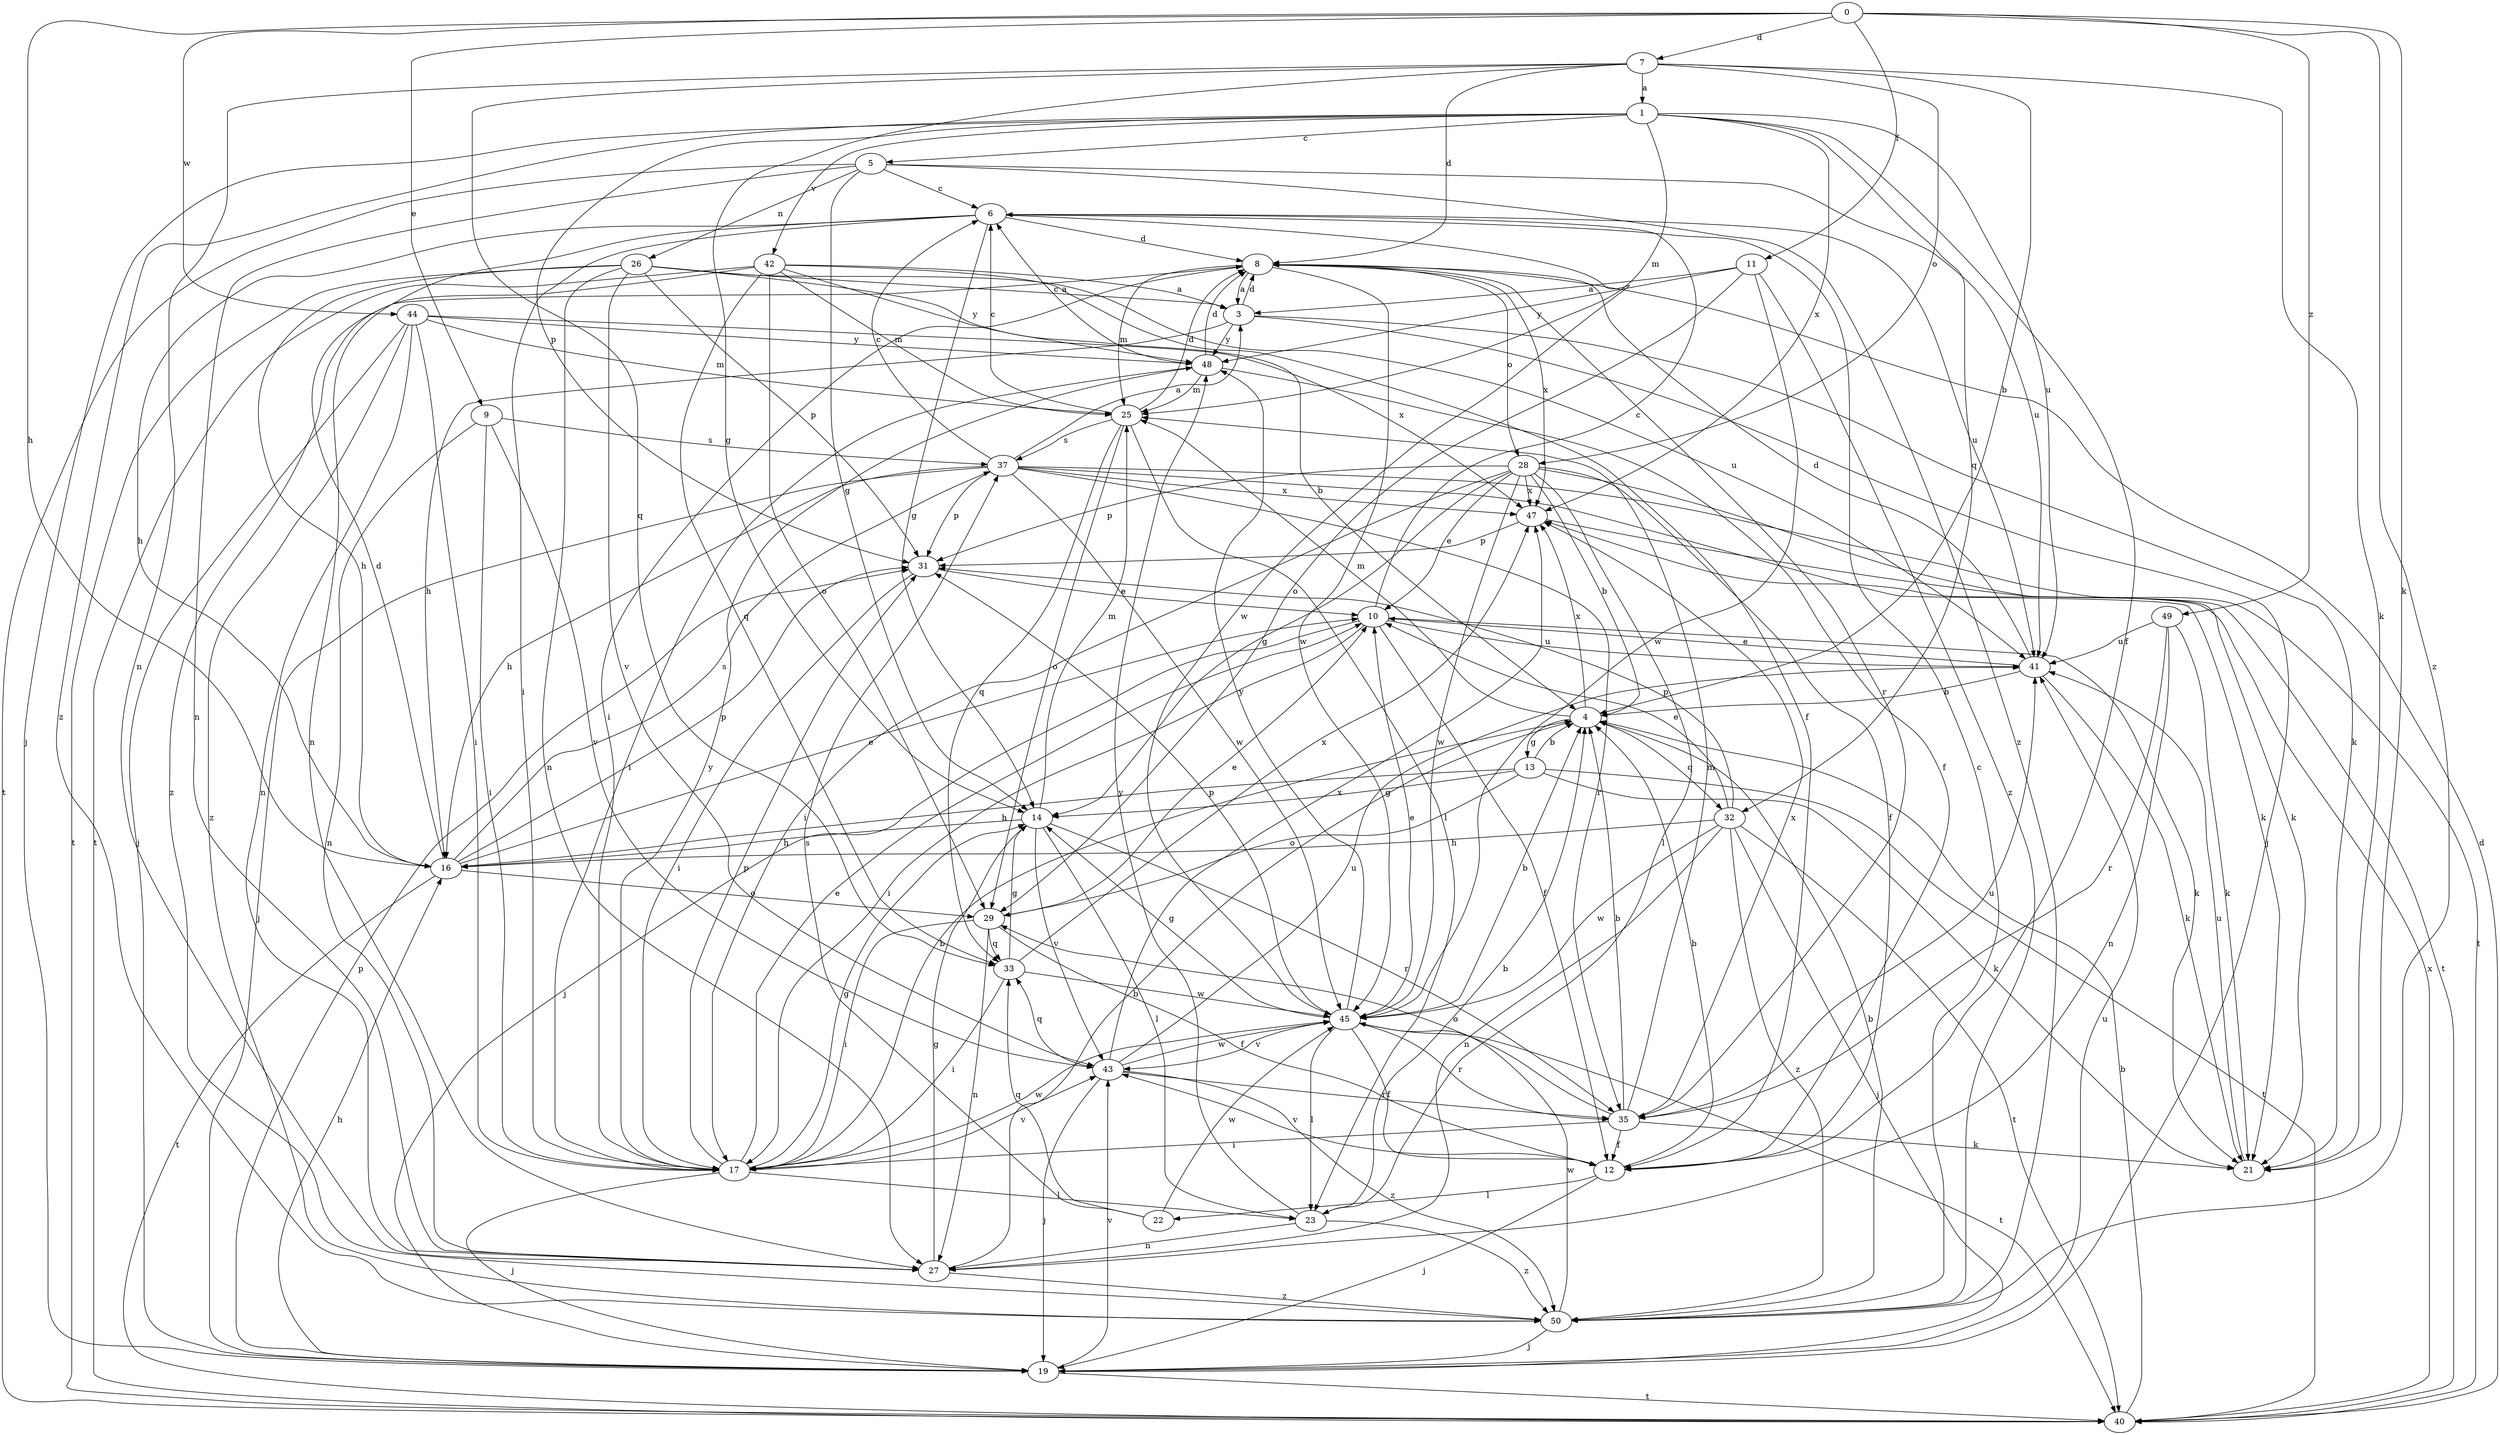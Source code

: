 strict digraph  {
0;
1;
3;
4;
5;
6;
7;
8;
9;
10;
11;
12;
13;
14;
16;
17;
19;
21;
22;
23;
25;
26;
27;
28;
29;
31;
32;
33;
35;
37;
40;
41;
42;
43;
44;
45;
47;
48;
49;
50;
0 -> 7  [label=d];
0 -> 9  [label=e];
0 -> 11  [label=f];
0 -> 16  [label=h];
0 -> 21  [label=k];
0 -> 44  [label=w];
0 -> 49  [label=z];
0 -> 50  [label=z];
1 -> 5  [label=c];
1 -> 12  [label=f];
1 -> 19  [label=j];
1 -> 25  [label=m];
1 -> 31  [label=p];
1 -> 32  [label=q];
1 -> 41  [label=u];
1 -> 42  [label=v];
1 -> 47  [label=x];
1 -> 50  [label=z];
3 -> 8  [label=d];
3 -> 16  [label=h];
3 -> 19  [label=j];
3 -> 21  [label=k];
3 -> 48  [label=y];
4 -> 13  [label=g];
4 -> 25  [label=m];
4 -> 32  [label=q];
4 -> 47  [label=x];
5 -> 6  [label=c];
5 -> 14  [label=g];
5 -> 26  [label=n];
5 -> 27  [label=n];
5 -> 40  [label=t];
5 -> 41  [label=u];
5 -> 50  [label=z];
6 -> 8  [label=d];
6 -> 14  [label=g];
6 -> 16  [label=h];
6 -> 17  [label=i];
6 -> 27  [label=n];
6 -> 41  [label=u];
6 -> 45  [label=w];
7 -> 1  [label=a];
7 -> 4  [label=b];
7 -> 8  [label=d];
7 -> 14  [label=g];
7 -> 21  [label=k];
7 -> 27  [label=n];
7 -> 28  [label=o];
7 -> 33  [label=q];
8 -> 3  [label=a];
8 -> 17  [label=i];
8 -> 25  [label=m];
8 -> 28  [label=o];
8 -> 35  [label=r];
8 -> 45  [label=w];
8 -> 47  [label=x];
9 -> 17  [label=i];
9 -> 27  [label=n];
9 -> 37  [label=s];
9 -> 43  [label=v];
10 -> 6  [label=c];
10 -> 12  [label=f];
10 -> 17  [label=i];
10 -> 19  [label=j];
10 -> 21  [label=k];
10 -> 41  [label=u];
11 -> 3  [label=a];
11 -> 29  [label=o];
11 -> 45  [label=w];
11 -> 48  [label=y];
11 -> 50  [label=z];
12 -> 4  [label=b];
12 -> 19  [label=j];
12 -> 22  [label=l];
12 -> 43  [label=v];
13 -> 4  [label=b];
13 -> 14  [label=g];
13 -> 16  [label=h];
13 -> 21  [label=k];
13 -> 29  [label=o];
13 -> 40  [label=t];
14 -> 16  [label=h];
14 -> 23  [label=l];
14 -> 25  [label=m];
14 -> 35  [label=r];
14 -> 43  [label=v];
16 -> 8  [label=d];
16 -> 10  [label=e];
16 -> 29  [label=o];
16 -> 31  [label=p];
16 -> 37  [label=s];
16 -> 40  [label=t];
17 -> 4  [label=b];
17 -> 10  [label=e];
17 -> 14  [label=g];
17 -> 19  [label=j];
17 -> 23  [label=l];
17 -> 31  [label=p];
17 -> 43  [label=v];
17 -> 45  [label=w];
17 -> 48  [label=y];
19 -> 16  [label=h];
19 -> 31  [label=p];
19 -> 40  [label=t];
19 -> 41  [label=u];
19 -> 43  [label=v];
21 -> 41  [label=u];
22 -> 33  [label=q];
22 -> 37  [label=s];
22 -> 45  [label=w];
23 -> 4  [label=b];
23 -> 27  [label=n];
23 -> 48  [label=y];
23 -> 50  [label=z];
25 -> 6  [label=c];
25 -> 8  [label=d];
25 -> 23  [label=l];
25 -> 29  [label=o];
25 -> 33  [label=q];
25 -> 37  [label=s];
26 -> 3  [label=a];
26 -> 4  [label=b];
26 -> 16  [label=h];
26 -> 27  [label=n];
26 -> 31  [label=p];
26 -> 40  [label=t];
26 -> 41  [label=u];
26 -> 43  [label=v];
27 -> 4  [label=b];
27 -> 14  [label=g];
27 -> 50  [label=z];
28 -> 4  [label=b];
28 -> 10  [label=e];
28 -> 12  [label=f];
28 -> 14  [label=g];
28 -> 17  [label=i];
28 -> 21  [label=k];
28 -> 23  [label=l];
28 -> 31  [label=p];
28 -> 45  [label=w];
28 -> 47  [label=x];
29 -> 10  [label=e];
29 -> 12  [label=f];
29 -> 17  [label=i];
29 -> 27  [label=n];
29 -> 33  [label=q];
31 -> 10  [label=e];
31 -> 17  [label=i];
32 -> 10  [label=e];
32 -> 16  [label=h];
32 -> 19  [label=j];
32 -> 27  [label=n];
32 -> 31  [label=p];
32 -> 40  [label=t];
32 -> 45  [label=w];
32 -> 50  [label=z];
33 -> 14  [label=g];
33 -> 17  [label=i];
33 -> 45  [label=w];
33 -> 47  [label=x];
35 -> 4  [label=b];
35 -> 12  [label=f];
35 -> 17  [label=i];
35 -> 21  [label=k];
35 -> 25  [label=m];
35 -> 29  [label=o];
35 -> 41  [label=u];
35 -> 47  [label=x];
37 -> 3  [label=a];
37 -> 6  [label=c];
37 -> 16  [label=h];
37 -> 19  [label=j];
37 -> 21  [label=k];
37 -> 31  [label=p];
37 -> 35  [label=r];
37 -> 40  [label=t];
37 -> 45  [label=w];
37 -> 47  [label=x];
40 -> 4  [label=b];
40 -> 8  [label=d];
40 -> 47  [label=x];
41 -> 4  [label=b];
41 -> 8  [label=d];
41 -> 10  [label=e];
41 -> 21  [label=k];
42 -> 3  [label=a];
42 -> 12  [label=f];
42 -> 25  [label=m];
42 -> 29  [label=o];
42 -> 33  [label=q];
42 -> 40  [label=t];
42 -> 48  [label=y];
42 -> 50  [label=z];
43 -> 19  [label=j];
43 -> 33  [label=q];
43 -> 35  [label=r];
43 -> 41  [label=u];
43 -> 45  [label=w];
43 -> 47  [label=x];
43 -> 50  [label=z];
44 -> 17  [label=i];
44 -> 19  [label=j];
44 -> 25  [label=m];
44 -> 27  [label=n];
44 -> 47  [label=x];
44 -> 48  [label=y];
44 -> 50  [label=z];
45 -> 4  [label=b];
45 -> 10  [label=e];
45 -> 12  [label=f];
45 -> 14  [label=g];
45 -> 23  [label=l];
45 -> 31  [label=p];
45 -> 35  [label=r];
45 -> 40  [label=t];
45 -> 43  [label=v];
45 -> 48  [label=y];
47 -> 31  [label=p];
47 -> 40  [label=t];
48 -> 6  [label=c];
48 -> 8  [label=d];
48 -> 12  [label=f];
48 -> 17  [label=i];
48 -> 25  [label=m];
49 -> 21  [label=k];
49 -> 27  [label=n];
49 -> 35  [label=r];
49 -> 41  [label=u];
50 -> 4  [label=b];
50 -> 6  [label=c];
50 -> 19  [label=j];
50 -> 45  [label=w];
}
